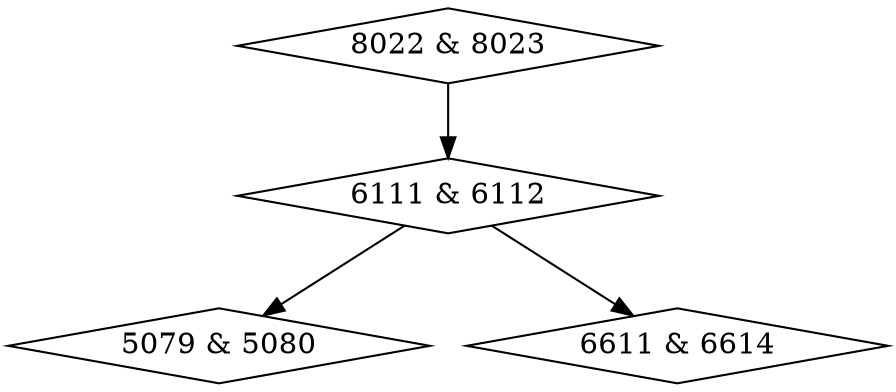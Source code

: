 digraph {
0 [label = "5079 & 5080", shape = diamond];
1 [label = "6111 & 6112", shape = diamond];
2 [label = "6611 & 6614", shape = diamond];
3 [label = "8022 & 8023", shape = diamond];
1->0;
1->2;
3->1;
}
